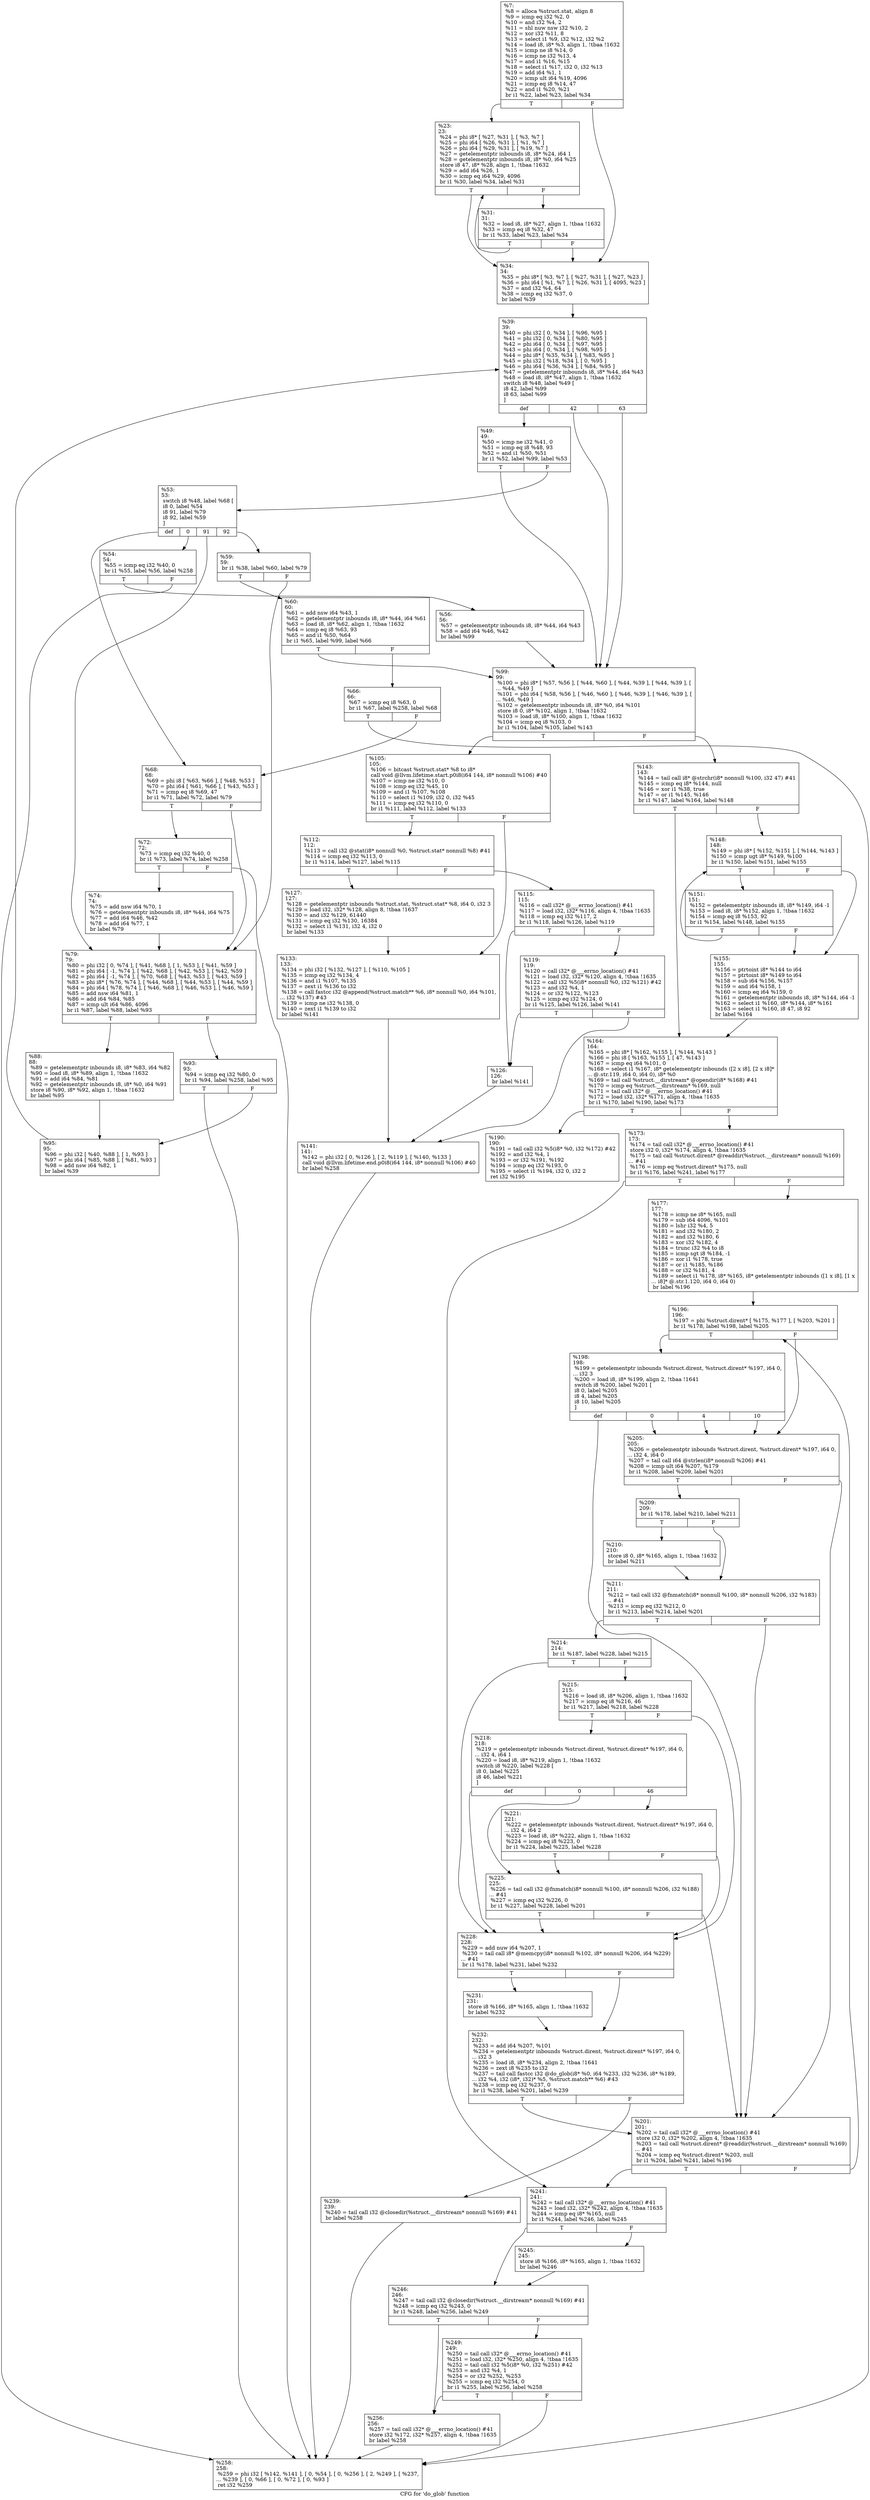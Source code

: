 digraph "CFG for 'do_glob' function" {
	label="CFG for 'do_glob' function";

	Node0x1b08970 [shape=record,label="{%7:\l  %8 = alloca %struct.stat, align 8\l  %9 = icmp eq i32 %2, 0\l  %10 = and i32 %4, 2\l  %11 = shl nuw nsw i32 %10, 2\l  %12 = xor i32 %11, 8\l  %13 = select i1 %9, i32 %12, i32 %2\l  %14 = load i8, i8* %3, align 1, !tbaa !1632\l  %15 = icmp ne i8 %14, 0\l  %16 = icmp ne i32 %13, 4\l  %17 = and i1 %16, %15\l  %18 = select i1 %17, i32 0, i32 %13\l  %19 = add i64 %1, 1\l  %20 = icmp ult i64 %19, 4096\l  %21 = icmp eq i8 %14, 47\l  %22 = and i1 %20, %21\l  br i1 %22, label %23, label %34\l|{<s0>T|<s1>F}}"];
	Node0x1b08970:s0 -> Node0x1b089c0;
	Node0x1b08970:s1 -> Node0x1b08a60;
	Node0x1b089c0 [shape=record,label="{%23:\l23:                                               \l  %24 = phi i8* [ %27, %31 ], [ %3, %7 ]\l  %25 = phi i64 [ %26, %31 ], [ %1, %7 ]\l  %26 = phi i64 [ %29, %31 ], [ %19, %7 ]\l  %27 = getelementptr inbounds i8, i8* %24, i64 1\l  %28 = getelementptr inbounds i8, i8* %0, i64 %25\l  store i8 47, i8* %28, align 1, !tbaa !1632\l  %29 = add i64 %26, 1\l  %30 = icmp eq i64 %29, 4096\l  br i1 %30, label %34, label %31\l|{<s0>T|<s1>F}}"];
	Node0x1b089c0:s0 -> Node0x1b08a60;
	Node0x1b089c0:s1 -> Node0x1b08a10;
	Node0x1b08a10 [shape=record,label="{%31:\l31:                                               \l  %32 = load i8, i8* %27, align 1, !tbaa !1632\l  %33 = icmp eq i8 %32, 47\l  br i1 %33, label %23, label %34\l|{<s0>T|<s1>F}}"];
	Node0x1b08a10:s0 -> Node0x1b089c0;
	Node0x1b08a10:s1 -> Node0x1b08a60;
	Node0x1b08a60 [shape=record,label="{%34:\l34:                                               \l  %35 = phi i8* [ %3, %7 ], [ %27, %31 ], [ %27, %23 ]\l  %36 = phi i64 [ %1, %7 ], [ %26, %31 ], [ 4095, %23 ]\l  %37 = and i32 %4, 64\l  %38 = icmp eq i32 %37, 0\l  br label %39\l}"];
	Node0x1b08a60 -> Node0x1b08ab0;
	Node0x1b08ab0 [shape=record,label="{%39:\l39:                                               \l  %40 = phi i32 [ 0, %34 ], [ %96, %95 ]\l  %41 = phi i32 [ 0, %34 ], [ %80, %95 ]\l  %42 = phi i64 [ 0, %34 ], [ %97, %95 ]\l  %43 = phi i64 [ 0, %34 ], [ %98, %95 ]\l  %44 = phi i8* [ %35, %34 ], [ %83, %95 ]\l  %45 = phi i32 [ %18, %34 ], [ 0, %95 ]\l  %46 = phi i64 [ %36, %34 ], [ %84, %95 ]\l  %47 = getelementptr inbounds i8, i8* %44, i64 %43\l  %48 = load i8, i8* %47, align 1, !tbaa !1632\l  switch i8 %48, label %49 [\l    i8 42, label %99\l    i8 63, label %99\l  ]\l|{<s0>def|<s1>42|<s2>63}}"];
	Node0x1b08ab0:s0 -> Node0x1b08b00;
	Node0x1b08ab0:s1 -> Node0x1b08f60;
	Node0x1b08ab0:s2 -> Node0x1b08f60;
	Node0x1b08b00 [shape=record,label="{%49:\l49:                                               \l  %50 = icmp ne i32 %41, 0\l  %51 = icmp eq i8 %48, 93\l  %52 = and i1 %50, %51\l  br i1 %52, label %99, label %53\l|{<s0>T|<s1>F}}"];
	Node0x1b08b00:s0 -> Node0x1b08f60;
	Node0x1b08b00:s1 -> Node0x1b08b50;
	Node0x1b08b50 [shape=record,label="{%53:\l53:                                               \l  switch i8 %48, label %68 [\l    i8 0, label %54\l    i8 91, label %79\l    i8 92, label %59\l  ]\l|{<s0>def|<s1>0|<s2>91|<s3>92}}"];
	Node0x1b08b50:s0 -> Node0x1b08d30;
	Node0x1b08b50:s1 -> Node0x1b08ba0;
	Node0x1b08b50:s2 -> Node0x1b08e20;
	Node0x1b08b50:s3 -> Node0x1b08c40;
	Node0x1b08ba0 [shape=record,label="{%54:\l54:                                               \l  %55 = icmp eq i32 %40, 0\l  br i1 %55, label %56, label %258\l|{<s0>T|<s1>F}}"];
	Node0x1b08ba0:s0 -> Node0x1b08bf0;
	Node0x1b08ba0:s1 -> Node0x1b09b40;
	Node0x1b08bf0 [shape=record,label="{%56:\l56:                                               \l  %57 = getelementptr inbounds i8, i8* %44, i64 %43\l  %58 = add i64 %46, %42\l  br label %99\l}"];
	Node0x1b08bf0 -> Node0x1b08f60;
	Node0x1b08c40 [shape=record,label="{%59:\l59:                                               \l  br i1 %38, label %60, label %79\l|{<s0>T|<s1>F}}"];
	Node0x1b08c40:s0 -> Node0x1b08c90;
	Node0x1b08c40:s1 -> Node0x1b08e20;
	Node0x1b08c90 [shape=record,label="{%60:\l60:                                               \l  %61 = add nsw i64 %43, 1\l  %62 = getelementptr inbounds i8, i8* %44, i64 %61\l  %63 = load i8, i8* %62, align 1, !tbaa !1632\l  %64 = icmp eq i8 %63, 93\l  %65 = and i1 %50, %64\l  br i1 %65, label %99, label %66\l|{<s0>T|<s1>F}}"];
	Node0x1b08c90:s0 -> Node0x1b08f60;
	Node0x1b08c90:s1 -> Node0x1b08ce0;
	Node0x1b08ce0 [shape=record,label="{%66:\l66:                                               \l  %67 = icmp eq i8 %63, 0\l  br i1 %67, label %258, label %68\l|{<s0>T|<s1>F}}"];
	Node0x1b08ce0:s0 -> Node0x1b09b40;
	Node0x1b08ce0:s1 -> Node0x1b08d30;
	Node0x1b08d30 [shape=record,label="{%68:\l68:                                               \l  %69 = phi i8 [ %63, %66 ], [ %48, %53 ]\l  %70 = phi i64 [ %61, %66 ], [ %43, %53 ]\l  %71 = icmp eq i8 %69, 47\l  br i1 %71, label %72, label %79\l|{<s0>T|<s1>F}}"];
	Node0x1b08d30:s0 -> Node0x1b08d80;
	Node0x1b08d30:s1 -> Node0x1b08e20;
	Node0x1b08d80 [shape=record,label="{%72:\l72:                                               \l  %73 = icmp eq i32 %40, 0\l  br i1 %73, label %74, label %258\l|{<s0>T|<s1>F}}"];
	Node0x1b08d80:s0 -> Node0x1b08dd0;
	Node0x1b08d80:s1 -> Node0x1b09b40;
	Node0x1b08dd0 [shape=record,label="{%74:\l74:                                               \l  %75 = add nsw i64 %70, 1\l  %76 = getelementptr inbounds i8, i8* %44, i64 %75\l  %77 = add i64 %46, %42\l  %78 = add i64 %77, 1\l  br label %79\l}"];
	Node0x1b08dd0 -> Node0x1b08e20;
	Node0x1b08e20 [shape=record,label="{%79:\l79:                                               \l  %80 = phi i32 [ 0, %74 ], [ %41, %68 ], [ 1, %53 ], [ %41, %59 ]\l  %81 = phi i64 [ -1, %74 ], [ %42, %68 ], [ %42, %53 ], [ %42, %59 ]\l  %82 = phi i64 [ -1, %74 ], [ %70, %68 ], [ %43, %53 ], [ %43, %59 ]\l  %83 = phi i8* [ %76, %74 ], [ %44, %68 ], [ %44, %53 ], [ %44, %59 ]\l  %84 = phi i64 [ %78, %74 ], [ %46, %68 ], [ %46, %53 ], [ %46, %59 ]\l  %85 = add nsw i64 %81, 1\l  %86 = add i64 %84, %85\l  %87 = icmp ult i64 %86, 4096\l  br i1 %87, label %88, label %93\l|{<s0>T|<s1>F}}"];
	Node0x1b08e20:s0 -> Node0x1b08e70;
	Node0x1b08e20:s1 -> Node0x1b08ec0;
	Node0x1b08e70 [shape=record,label="{%88:\l88:                                               \l  %89 = getelementptr inbounds i8, i8* %83, i64 %82\l  %90 = load i8, i8* %89, align 1, !tbaa !1632\l  %91 = add i64 %84, %81\l  %92 = getelementptr inbounds i8, i8* %0, i64 %91\l  store i8 %90, i8* %92, align 1, !tbaa !1632\l  br label %95\l}"];
	Node0x1b08e70 -> Node0x1b08f10;
	Node0x1b08ec0 [shape=record,label="{%93:\l93:                                               \l  %94 = icmp eq i32 %80, 0\l  br i1 %94, label %258, label %95\l|{<s0>T|<s1>F}}"];
	Node0x1b08ec0:s0 -> Node0x1b09b40;
	Node0x1b08ec0:s1 -> Node0x1b08f10;
	Node0x1b08f10 [shape=record,label="{%95:\l95:                                               \l  %96 = phi i32 [ %40, %88 ], [ 1, %93 ]\l  %97 = phi i64 [ %85, %88 ], [ %81, %93 ]\l  %98 = add nsw i64 %82, 1\l  br label %39\l}"];
	Node0x1b08f10 -> Node0x1b08ab0;
	Node0x1b08f60 [shape=record,label="{%99:\l99:                                               \l  %100 = phi i8* [ %57, %56 ], [ %44, %60 ], [ %44, %39 ], [ %44, %39 ], [\l... %44, %49 ]\l  %101 = phi i64 [ %58, %56 ], [ %46, %60 ], [ %46, %39 ], [ %46, %39 ], [\l... %46, %49 ]\l  %102 = getelementptr inbounds i8, i8* %0, i64 %101\l  store i8 0, i8* %102, align 1, !tbaa !1632\l  %103 = load i8, i8* %100, align 1, !tbaa !1632\l  %104 = icmp eq i8 %103, 0\l  br i1 %104, label %105, label %143\l|{<s0>T|<s1>F}}"];
	Node0x1b08f60:s0 -> Node0x1b08fb0;
	Node0x1b08f60:s1 -> Node0x1b09230;
	Node0x1b08fb0 [shape=record,label="{%105:\l105:                                              \l  %106 = bitcast %struct.stat* %8 to i8*\l  call void @llvm.lifetime.start.p0i8(i64 144, i8* nonnull %106) #40\l  %107 = icmp ne i32 %10, 0\l  %108 = icmp eq i32 %45, 10\l  %109 = and i1 %107, %108\l  %110 = select i1 %109, i32 0, i32 %45\l  %111 = icmp eq i32 %110, 0\l  br i1 %111, label %112, label %133\l|{<s0>T|<s1>F}}"];
	Node0x1b08fb0:s0 -> Node0x1b09000;
	Node0x1b08fb0:s1 -> Node0x1b09190;
	Node0x1b09000 [shape=record,label="{%112:\l112:                                              \l  %113 = call i32 @stat(i8* nonnull %0, %struct.stat* nonnull %8) #41\l  %114 = icmp eq i32 %113, 0\l  br i1 %114, label %127, label %115\l|{<s0>T|<s1>F}}"];
	Node0x1b09000:s0 -> Node0x1b09140;
	Node0x1b09000:s1 -> Node0x1b09050;
	Node0x1b09050 [shape=record,label="{%115:\l115:                                              \l  %116 = call i32* @___errno_location() #41\l  %117 = load i32, i32* %116, align 4, !tbaa !1635\l  %118 = icmp eq i32 %117, 2\l  br i1 %118, label %126, label %119\l|{<s0>T|<s1>F}}"];
	Node0x1b09050:s0 -> Node0x1b090f0;
	Node0x1b09050:s1 -> Node0x1b090a0;
	Node0x1b090a0 [shape=record,label="{%119:\l119:                                              \l  %120 = call i32* @___errno_location() #41\l  %121 = load i32, i32* %120, align 4, !tbaa !1635\l  %122 = call i32 %5(i8* nonnull %0, i32 %121) #42\l  %123 = and i32 %4, 1\l  %124 = or i32 %122, %123\l  %125 = icmp eq i32 %124, 0\l  br i1 %125, label %126, label %141\l|{<s0>T|<s1>F}}"];
	Node0x1b090a0:s0 -> Node0x1b090f0;
	Node0x1b090a0:s1 -> Node0x1b091e0;
	Node0x1b090f0 [shape=record,label="{%126:\l126:                                              \l  br label %141\l}"];
	Node0x1b090f0 -> Node0x1b091e0;
	Node0x1b09140 [shape=record,label="{%127:\l127:                                              \l  %128 = getelementptr inbounds %struct.stat, %struct.stat* %8, i64 0, i32 3\l  %129 = load i32, i32* %128, align 8, !tbaa !1637\l  %130 = and i32 %129, 61440\l  %131 = icmp eq i32 %130, 16384\l  %132 = select i1 %131, i32 4, i32 0\l  br label %133\l}"];
	Node0x1b09140 -> Node0x1b09190;
	Node0x1b09190 [shape=record,label="{%133:\l133:                                              \l  %134 = phi i32 [ %132, %127 ], [ %110, %105 ]\l  %135 = icmp eq i32 %134, 4\l  %136 = and i1 %107, %135\l  %137 = zext i1 %136 to i32\l  %138 = call fastcc i32 @append(%struct.match** %6, i8* nonnull %0, i64 %101,\l... i32 %137) #43\l  %139 = icmp ne i32 %138, 0\l  %140 = zext i1 %139 to i32\l  br label %141\l}"];
	Node0x1b09190 -> Node0x1b091e0;
	Node0x1b091e0 [shape=record,label="{%141:\l141:                                              \l  %142 = phi i32 [ 0, %126 ], [ 2, %119 ], [ %140, %133 ]\l  call void @llvm.lifetime.end.p0i8(i64 144, i8* nonnull %106) #40\l  br label %258\l}"];
	Node0x1b091e0 -> Node0x1b09b40;
	Node0x1b09230 [shape=record,label="{%143:\l143:                                              \l  %144 = tail call i8* @strchr(i8* nonnull %100, i32 47) #41\l  %145 = icmp eq i8* %144, null\l  %146 = xor i1 %38, true\l  %147 = or i1 %145, %146\l  br i1 %147, label %164, label %148\l|{<s0>T|<s1>F}}"];
	Node0x1b09230:s0 -> Node0x1b09370;
	Node0x1b09230:s1 -> Node0x1b09280;
	Node0x1b09280 [shape=record,label="{%148:\l148:                                              \l  %149 = phi i8* [ %152, %151 ], [ %144, %143 ]\l  %150 = icmp ugt i8* %149, %100\l  br i1 %150, label %151, label %155\l|{<s0>T|<s1>F}}"];
	Node0x1b09280:s0 -> Node0x1b092d0;
	Node0x1b09280:s1 -> Node0x1b09320;
	Node0x1b092d0 [shape=record,label="{%151:\l151:                                              \l  %152 = getelementptr inbounds i8, i8* %149, i64 -1\l  %153 = load i8, i8* %152, align 1, !tbaa !1632\l  %154 = icmp eq i8 %153, 92\l  br i1 %154, label %148, label %155\l|{<s0>T|<s1>F}}"];
	Node0x1b092d0:s0 -> Node0x1b09280;
	Node0x1b092d0:s1 -> Node0x1b09320;
	Node0x1b09320 [shape=record,label="{%155:\l155:                                              \l  %156 = ptrtoint i8* %144 to i64\l  %157 = ptrtoint i8* %149 to i64\l  %158 = sub i64 %156, %157\l  %159 = and i64 %158, 1\l  %160 = icmp eq i64 %159, 0\l  %161 = getelementptr inbounds i8, i8* %144, i64 -1\l  %162 = select i1 %160, i8* %144, i8* %161\l  %163 = select i1 %160, i8 47, i8 92\l  br label %164\l}"];
	Node0x1b09320 -> Node0x1b09370;
	Node0x1b09370 [shape=record,label="{%164:\l164:                                              \l  %165 = phi i8* [ %162, %155 ], [ %144, %143 ]\l  %166 = phi i8 [ %163, %155 ], [ 47, %143 ]\l  %167 = icmp eq i64 %101, 0\l  %168 = select i1 %167, i8* getelementptr inbounds ([2 x i8], [2 x i8]*\l... @.str.119, i64 0, i64 0), i8* %0\l  %169 = tail call %struct.__dirstream* @opendir(i8* %168) #41\l  %170 = icmp eq %struct.__dirstream* %169, null\l  %171 = tail call i32* @___errno_location() #41\l  %172 = load i32, i32* %171, align 4, !tbaa !1635\l  br i1 %170, label %190, label %173\l|{<s0>T|<s1>F}}"];
	Node0x1b09370:s0 -> Node0x1b09460;
	Node0x1b09370:s1 -> Node0x1b093c0;
	Node0x1b093c0 [shape=record,label="{%173:\l173:                                              \l  %174 = tail call i32* @___errno_location() #41\l  store i32 0, i32* %174, align 4, !tbaa !1635\l  %175 = tail call %struct.dirent* @readdir(%struct.__dirstream* nonnull %169)\l... #41\l  %176 = icmp eq %struct.dirent* %175, null\l  br i1 %176, label %241, label %177\l|{<s0>T|<s1>F}}"];
	Node0x1b093c0:s0 -> Node0x1b099b0;
	Node0x1b093c0:s1 -> Node0x1b09410;
	Node0x1b09410 [shape=record,label="{%177:\l177:                                              \l  %178 = icmp ne i8* %165, null\l  %179 = sub i64 4096, %101\l  %180 = lshr i32 %4, 5\l  %181 = and i32 %180, 2\l  %182 = and i32 %180, 6\l  %183 = xor i32 %182, 4\l  %184 = trunc i32 %4 to i8\l  %185 = icmp sgt i8 %184, -1\l  %186 = xor i1 %178, true\l  %187 = or i1 %185, %186\l  %188 = or i32 %181, 4\l  %189 = select i1 %178, i8* %165, i8* getelementptr inbounds ([1 x i8], [1 x\l... i8]* @.str.1.120, i64 0, i64 0)\l  br label %196\l}"];
	Node0x1b09410 -> Node0x1b094b0;
	Node0x1b09460 [shape=record,label="{%190:\l190:                                              \l  %191 = tail call i32 %5(i8* %0, i32 %172) #42\l  %192 = and i32 %4, 1\l  %193 = or i32 %191, %192\l  %194 = icmp eq i32 %193, 0\l  %195 = select i1 %194, i32 0, i32 2\l  ret i32 %195\l}"];
	Node0x1b094b0 [shape=record,label="{%196:\l196:                                              \l  %197 = phi %struct.dirent* [ %175, %177 ], [ %203, %201 ]\l  br i1 %178, label %198, label %205\l|{<s0>T|<s1>F}}"];
	Node0x1b094b0:s0 -> Node0x1b09500;
	Node0x1b094b0:s1 -> Node0x1b095a0;
	Node0x1b09500 [shape=record,label="{%198:\l198:                                              \l  %199 = getelementptr inbounds %struct.dirent, %struct.dirent* %197, i64 0,\l... i32 3\l  %200 = load i8, i8* %199, align 2, !tbaa !1641\l  switch i8 %200, label %201 [\l    i8 0, label %205\l    i8 4, label %205\l    i8 10, label %205\l  ]\l|{<s0>def|<s1>0|<s2>4|<s3>10}}"];
	Node0x1b09500:s0 -> Node0x1b09550;
	Node0x1b09500:s1 -> Node0x1b095a0;
	Node0x1b09500:s2 -> Node0x1b095a0;
	Node0x1b09500:s3 -> Node0x1b095a0;
	Node0x1b09550 [shape=record,label="{%201:\l201:                                              \l  %202 = tail call i32* @___errno_location() #41\l  store i32 0, i32* %202, align 4, !tbaa !1635\l  %203 = tail call %struct.dirent* @readdir(%struct.__dirstream* nonnull %169)\l... #41\l  %204 = icmp eq %struct.dirent* %203, null\l  br i1 %204, label %241, label %196\l|{<s0>T|<s1>F}}"];
	Node0x1b09550:s0 -> Node0x1b099b0;
	Node0x1b09550:s1 -> Node0x1b094b0;
	Node0x1b095a0 [shape=record,label="{%205:\l205:                                              \l  %206 = getelementptr inbounds %struct.dirent, %struct.dirent* %197, i64 0,\l... i32 4, i64 0\l  %207 = tail call i64 @strlen(i8* nonnull %206) #41\l  %208 = icmp ult i64 %207, %179\l  br i1 %208, label %209, label %201\l|{<s0>T|<s1>F}}"];
	Node0x1b095a0:s0 -> Node0x1b095f0;
	Node0x1b095a0:s1 -> Node0x1b09550;
	Node0x1b095f0 [shape=record,label="{%209:\l209:                                              \l  br i1 %178, label %210, label %211\l|{<s0>T|<s1>F}}"];
	Node0x1b095f0:s0 -> Node0x1b09640;
	Node0x1b095f0:s1 -> Node0x1b09690;
	Node0x1b09640 [shape=record,label="{%210:\l210:                                              \l  store i8 0, i8* %165, align 1, !tbaa !1632\l  br label %211\l}"];
	Node0x1b09640 -> Node0x1b09690;
	Node0x1b09690 [shape=record,label="{%211:\l211:                                              \l  %212 = tail call i32 @fnmatch(i8* nonnull %100, i8* nonnull %206, i32 %183)\l... #41\l  %213 = icmp eq i32 %212, 0\l  br i1 %213, label %214, label %201\l|{<s0>T|<s1>F}}"];
	Node0x1b09690:s0 -> Node0x1b096e0;
	Node0x1b09690:s1 -> Node0x1b09550;
	Node0x1b096e0 [shape=record,label="{%214:\l214:                                              \l  br i1 %187, label %228, label %215\l|{<s0>T|<s1>F}}"];
	Node0x1b096e0:s0 -> Node0x1b09870;
	Node0x1b096e0:s1 -> Node0x1b09730;
	Node0x1b09730 [shape=record,label="{%215:\l215:                                              \l  %216 = load i8, i8* %206, align 1, !tbaa !1632\l  %217 = icmp eq i8 %216, 46\l  br i1 %217, label %218, label %228\l|{<s0>T|<s1>F}}"];
	Node0x1b09730:s0 -> Node0x1b09780;
	Node0x1b09730:s1 -> Node0x1b09870;
	Node0x1b09780 [shape=record,label="{%218:\l218:                                              \l  %219 = getelementptr inbounds %struct.dirent, %struct.dirent* %197, i64 0,\l... i32 4, i64 1\l  %220 = load i8, i8* %219, align 1, !tbaa !1632\l  switch i8 %220, label %228 [\l    i8 0, label %225\l    i8 46, label %221\l  ]\l|{<s0>def|<s1>0|<s2>46}}"];
	Node0x1b09780:s0 -> Node0x1b09870;
	Node0x1b09780:s1 -> Node0x1b09820;
	Node0x1b09780:s2 -> Node0x1b097d0;
	Node0x1b097d0 [shape=record,label="{%221:\l221:                                              \l  %222 = getelementptr inbounds %struct.dirent, %struct.dirent* %197, i64 0,\l... i32 4, i64 2\l  %223 = load i8, i8* %222, align 1, !tbaa !1632\l  %224 = icmp eq i8 %223, 0\l  br i1 %224, label %225, label %228\l|{<s0>T|<s1>F}}"];
	Node0x1b097d0:s0 -> Node0x1b09820;
	Node0x1b097d0:s1 -> Node0x1b09870;
	Node0x1b09820 [shape=record,label="{%225:\l225:                                              \l  %226 = tail call i32 @fnmatch(i8* nonnull %100, i8* nonnull %206, i32 %188)\l... #41\l  %227 = icmp eq i32 %226, 0\l  br i1 %227, label %228, label %201\l|{<s0>T|<s1>F}}"];
	Node0x1b09820:s0 -> Node0x1b09870;
	Node0x1b09820:s1 -> Node0x1b09550;
	Node0x1b09870 [shape=record,label="{%228:\l228:                                              \l  %229 = add nuw i64 %207, 1\l  %230 = tail call i8* @memcpy(i8* nonnull %102, i8* nonnull %206, i64 %229)\l... #41\l  br i1 %178, label %231, label %232\l|{<s0>T|<s1>F}}"];
	Node0x1b09870:s0 -> Node0x1b098c0;
	Node0x1b09870:s1 -> Node0x1b09910;
	Node0x1b098c0 [shape=record,label="{%231:\l231:                                              \l  store i8 %166, i8* %165, align 1, !tbaa !1632\l  br label %232\l}"];
	Node0x1b098c0 -> Node0x1b09910;
	Node0x1b09910 [shape=record,label="{%232:\l232:                                              \l  %233 = add i64 %207, %101\l  %234 = getelementptr inbounds %struct.dirent, %struct.dirent* %197, i64 0,\l... i32 3\l  %235 = load i8, i8* %234, align 2, !tbaa !1641\l  %236 = zext i8 %235 to i32\l  %237 = tail call fastcc i32 @do_glob(i8* %0, i64 %233, i32 %236, i8* %189,\l... i32 %4, i32 (i8*, i32)* %5, %struct.match** %6) #43\l  %238 = icmp eq i32 %237, 0\l  br i1 %238, label %201, label %239\l|{<s0>T|<s1>F}}"];
	Node0x1b09910:s0 -> Node0x1b09550;
	Node0x1b09910:s1 -> Node0x1b09960;
	Node0x1b09960 [shape=record,label="{%239:\l239:                                              \l  %240 = tail call i32 @closedir(%struct.__dirstream* nonnull %169) #41\l  br label %258\l}"];
	Node0x1b09960 -> Node0x1b09b40;
	Node0x1b099b0 [shape=record,label="{%241:\l241:                                              \l  %242 = tail call i32* @___errno_location() #41\l  %243 = load i32, i32* %242, align 4, !tbaa !1635\l  %244 = icmp eq i8* %165, null\l  br i1 %244, label %246, label %245\l|{<s0>T|<s1>F}}"];
	Node0x1b099b0:s0 -> Node0x1b09a50;
	Node0x1b099b0:s1 -> Node0x1b09a00;
	Node0x1b09a00 [shape=record,label="{%245:\l245:                                              \l  store i8 %166, i8* %165, align 1, !tbaa !1632\l  br label %246\l}"];
	Node0x1b09a00 -> Node0x1b09a50;
	Node0x1b09a50 [shape=record,label="{%246:\l246:                                              \l  %247 = tail call i32 @closedir(%struct.__dirstream* nonnull %169) #41\l  %248 = icmp eq i32 %243, 0\l  br i1 %248, label %256, label %249\l|{<s0>T|<s1>F}}"];
	Node0x1b09a50:s0 -> Node0x1b09af0;
	Node0x1b09a50:s1 -> Node0x1b09aa0;
	Node0x1b09aa0 [shape=record,label="{%249:\l249:                                              \l  %250 = tail call i32* @___errno_location() #41\l  %251 = load i32, i32* %250, align 4, !tbaa !1635\l  %252 = tail call i32 %5(i8* %0, i32 %251) #42\l  %253 = and i32 %4, 1\l  %254 = or i32 %252, %253\l  %255 = icmp eq i32 %254, 0\l  br i1 %255, label %256, label %258\l|{<s0>T|<s1>F}}"];
	Node0x1b09aa0:s0 -> Node0x1b09af0;
	Node0x1b09aa0:s1 -> Node0x1b09b40;
	Node0x1b09af0 [shape=record,label="{%256:\l256:                                              \l  %257 = tail call i32* @___errno_location() #41\l  store i32 %172, i32* %257, align 4, !tbaa !1635\l  br label %258\l}"];
	Node0x1b09af0 -> Node0x1b09b40;
	Node0x1b09b40 [shape=record,label="{%258:\l258:                                              \l  %259 = phi i32 [ %142, %141 ], [ 0, %54 ], [ 0, %256 ], [ 2, %249 ], [ %237,\l... %239 ], [ 0, %66 ], [ 0, %72 ], [ 0, %93 ]\l  ret i32 %259\l}"];
}
